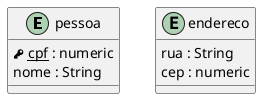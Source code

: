@startuml

  
!function usarIcon($text)
  !return "<&key> " + "<u>" + $text + "</u>"
!endfunction

entity pessoa { 
  %call_user_func("usarIcon", "cpf") : numeric
  nome : String
}
entity endereco {
  rua : String
  cep : numeric
}




@enduml 